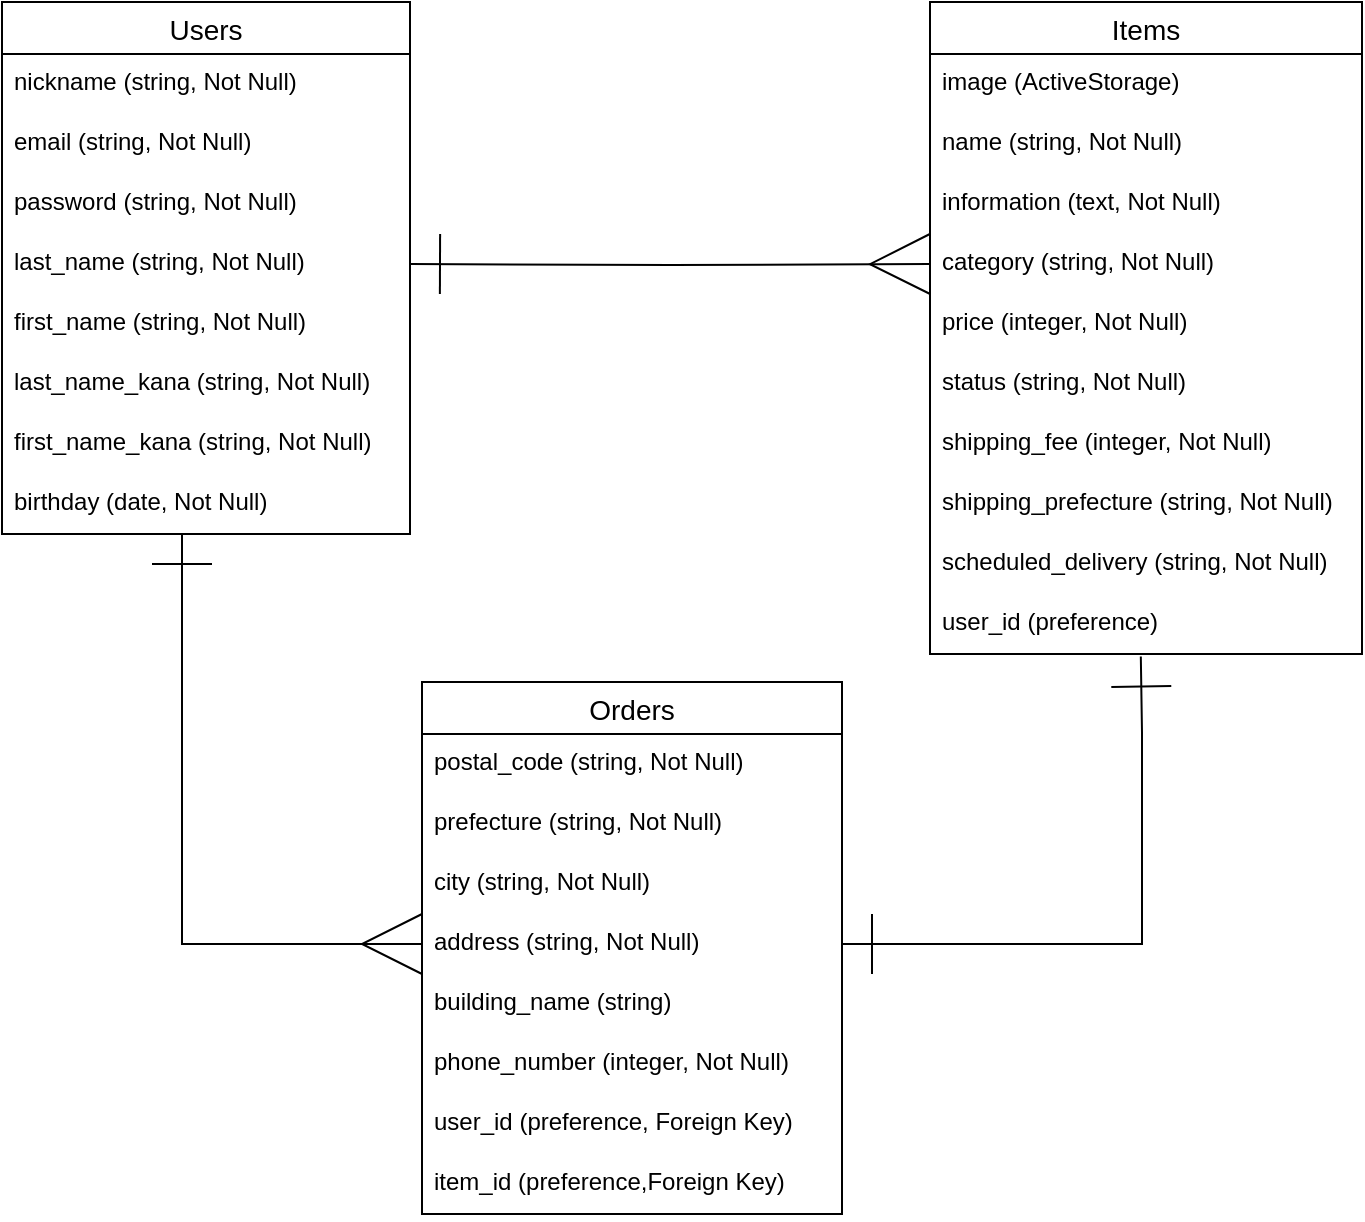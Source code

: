 <mxfile>
    <diagram id="24bYVX5DsXOVWUkAcGyo" name="ページ1">
        <mxGraphModel dx="728" dy="627" grid="1" gridSize="10" guides="1" tooltips="1" connect="1" arrows="1" fold="1" page="1" pageScale="1" pageWidth="827" pageHeight="1169" math="0" shadow="0">
            <root>
                <mxCell id="0"/>
                <mxCell id="1" parent="0"/>
                <mxCell id="6" value="Items" style="swimlane;fontStyle=0;childLayout=stackLayout;horizontal=1;startSize=26;horizontalStack=0;resizeParent=1;resizeParentMax=0;resizeLast=0;collapsible=1;marginBottom=0;align=center;fontSize=14;" parent="1" vertex="1">
                    <mxGeometry x="554" y="205" width="216" height="326" as="geometry"/>
                </mxCell>
                <mxCell id="40" value="image (ActiveStorage)" style="text;strokeColor=none;fillColor=none;spacingLeft=4;spacingRight=4;overflow=hidden;rotatable=0;points=[[0,0.5],[1,0.5]];portConstraint=eastwest;fontSize=12;" parent="6" vertex="1">
                    <mxGeometry y="26" width="216" height="30" as="geometry"/>
                </mxCell>
                <mxCell id="7" value="name (string, Not Null)" style="text;strokeColor=none;fillColor=none;spacingLeft=4;spacingRight=4;overflow=hidden;rotatable=0;points=[[0,0.5],[1,0.5]];portConstraint=eastwest;fontSize=12;" parent="6" vertex="1">
                    <mxGeometry y="56" width="216" height="30" as="geometry"/>
                </mxCell>
                <mxCell id="33" value="information (text, Not Null)" style="text;strokeColor=none;fillColor=none;spacingLeft=4;spacingRight=4;overflow=hidden;rotatable=0;points=[[0,0.5],[1,0.5]];portConstraint=eastwest;fontSize=12;" parent="6" vertex="1">
                    <mxGeometry y="86" width="216" height="30" as="geometry"/>
                </mxCell>
                <mxCell id="8" value="category (string, Not Null)" style="text;strokeColor=none;fillColor=none;spacingLeft=4;spacingRight=4;overflow=hidden;rotatable=0;points=[[0,0.5],[1,0.5]];portConstraint=eastwest;fontSize=12;" parent="6" vertex="1">
                    <mxGeometry y="116" width="216" height="30" as="geometry"/>
                </mxCell>
                <mxCell id="31" value="price (integer, Not Null)" style="text;strokeColor=none;fillColor=none;spacingLeft=4;spacingRight=4;overflow=hidden;rotatable=0;points=[[0,0.5],[1,0.5]];portConstraint=eastwest;fontSize=12;" parent="6" vertex="1">
                    <mxGeometry y="146" width="216" height="30" as="geometry"/>
                </mxCell>
                <mxCell id="34" value="status (string, Not Null)" style="text;strokeColor=none;fillColor=none;spacingLeft=4;spacingRight=4;overflow=hidden;rotatable=0;points=[[0,0.5],[1,0.5]];portConstraint=eastwest;fontSize=12;" parent="6" vertex="1">
                    <mxGeometry y="176" width="216" height="30" as="geometry"/>
                </mxCell>
                <mxCell id="35" value="shipping_fee (integer, Not Null)" style="text;strokeColor=none;fillColor=none;spacingLeft=4;spacingRight=4;overflow=hidden;rotatable=0;points=[[0,0.5],[1,0.5]];portConstraint=eastwest;fontSize=12;" parent="6" vertex="1">
                    <mxGeometry y="206" width="216" height="30" as="geometry"/>
                </mxCell>
                <mxCell id="36" value="shipping_prefecture (string, Not Null)" style="text;strokeColor=none;fillColor=none;spacingLeft=4;spacingRight=4;overflow=hidden;rotatable=0;points=[[0,0.5],[1,0.5]];portConstraint=eastwest;fontSize=12;" parent="6" vertex="1">
                    <mxGeometry y="236" width="216" height="30" as="geometry"/>
                </mxCell>
                <mxCell id="37" value="scheduled_delivery (string, Not Null)" style="text;strokeColor=none;fillColor=none;spacingLeft=4;spacingRight=4;overflow=hidden;rotatable=0;points=[[0,0.5],[1,0.5]];portConstraint=eastwest;fontSize=12;" parent="6" vertex="1">
                    <mxGeometry y="266" width="216" height="30" as="geometry"/>
                </mxCell>
                <mxCell id="38" value="user_id (preference)" style="text;strokeColor=none;fillColor=none;spacingLeft=4;spacingRight=4;overflow=hidden;rotatable=0;points=[[0,0.5],[1,0.5]];portConstraint=eastwest;fontSize=12;" parent="6" vertex="1">
                    <mxGeometry y="296" width="216" height="30" as="geometry"/>
                </mxCell>
                <mxCell id="53" style="edgeStyle=orthogonalEdgeStyle;rounded=0;orthogonalLoop=1;jettySize=auto;html=1;exitX=1;exitY=0.5;exitDx=0;exitDy=0;startArrow=ERone;startFill=0;endArrow=ERone;endFill=0;startSize=28;endSize=28;sourcePerimeterSpacing=0;targetPerimeterSpacing=0;entryX=0.488;entryY=1.043;entryDx=0;entryDy=0;entryPerimeter=0;" parent="1" source="48" target="38" edge="1">
                    <mxGeometry relative="1" as="geometry">
                        <mxPoint x="660" y="540" as="targetPoint"/>
                        <Array as="points">
                            <mxPoint x="660" y="676"/>
                            <mxPoint x="660" y="570"/>
                            <mxPoint x="659" y="570"/>
                        </Array>
                    </mxGeometry>
                </mxCell>
                <mxCell id="10" value="Orders" style="swimlane;fontStyle=0;childLayout=stackLayout;horizontal=1;startSize=26;horizontalStack=0;resizeParent=1;resizeParentMax=0;resizeLast=0;collapsible=1;marginBottom=0;align=center;fontSize=14;" parent="1" vertex="1">
                    <mxGeometry x="300" y="545" width="210" height="266" as="geometry"/>
                </mxCell>
                <mxCell id="22" value="postal_code (string, Not Null)" style="text;strokeColor=none;fillColor=none;spacingLeft=4;spacingRight=4;overflow=hidden;rotatable=0;points=[[0,0.5],[1,0.5]];portConstraint=eastwest;fontSize=12;" parent="10" vertex="1">
                    <mxGeometry y="26" width="210" height="30" as="geometry"/>
                </mxCell>
                <mxCell id="43" value="prefecture (string, Not Null)" style="text;strokeColor=none;fillColor=none;spacingLeft=4;spacingRight=4;overflow=hidden;rotatable=0;points=[[0,0.5],[1,0.5]];portConstraint=eastwest;fontSize=12;" parent="10" vertex="1">
                    <mxGeometry y="56" width="210" height="30" as="geometry"/>
                </mxCell>
                <mxCell id="44" value="city (string, Not Null)" style="text;strokeColor=none;fillColor=none;spacingLeft=4;spacingRight=4;overflow=hidden;rotatable=0;points=[[0,0.5],[1,0.5]];portConstraint=eastwest;fontSize=12;" parent="10" vertex="1">
                    <mxGeometry y="86" width="210" height="30" as="geometry"/>
                </mxCell>
                <mxCell id="48" value="address (string, Not Null)" style="text;strokeColor=none;fillColor=none;spacingLeft=4;spacingRight=4;overflow=hidden;rotatable=0;points=[[0,0.5],[1,0.5]];portConstraint=eastwest;fontSize=12;" parent="10" vertex="1">
                    <mxGeometry y="116" width="210" height="30" as="geometry"/>
                </mxCell>
                <mxCell id="45" value="building_name (string)" style="text;strokeColor=none;fillColor=none;spacingLeft=4;spacingRight=4;overflow=hidden;rotatable=0;points=[[0,0.5],[1,0.5]];portConstraint=eastwest;fontSize=12;" parent="10" vertex="1">
                    <mxGeometry y="146" width="210" height="30" as="geometry"/>
                </mxCell>
                <mxCell id="46" value="phone_number (integer, Not Null)" style="text;strokeColor=none;fillColor=none;spacingLeft=4;spacingRight=4;overflow=hidden;rotatable=0;points=[[0,0.5],[1,0.5]];portConstraint=eastwest;fontSize=12;" parent="10" vertex="1">
                    <mxGeometry y="176" width="210" height="30" as="geometry"/>
                </mxCell>
                <mxCell id="47" value="user_id (preference, Foreign Key)" style="text;strokeColor=none;fillColor=none;spacingLeft=4;spacingRight=4;overflow=hidden;rotatable=0;points=[[0,0.5],[1,0.5]];portConstraint=eastwest;fontSize=12;" parent="10" vertex="1">
                    <mxGeometry y="206" width="210" height="30" as="geometry"/>
                </mxCell>
                <mxCell id="13" value="item_id (preference,Foreign Key)" style="text;strokeColor=none;fillColor=none;spacingLeft=4;spacingRight=4;overflow=hidden;rotatable=0;points=[[0,0.5],[1,0.5]];portConstraint=eastwest;fontSize=12;" parent="10" vertex="1">
                    <mxGeometry y="236" width="210" height="30" as="geometry"/>
                </mxCell>
                <mxCell id="23" value="Users" style="swimlane;fontStyle=0;childLayout=stackLayout;horizontal=1;startSize=26;horizontalStack=0;resizeParent=1;resizeParentMax=0;resizeLast=0;collapsible=1;marginBottom=0;align=center;fontSize=14;" parent="1" vertex="1">
                    <mxGeometry x="90" y="205" width="204" height="266" as="geometry"/>
                </mxCell>
                <mxCell id="24" value="nickname (string, Not Null) " style="text;strokeColor=none;fillColor=none;spacingLeft=4;spacingRight=4;overflow=hidden;rotatable=0;points=[[0,0.5],[1,0.5]];portConstraint=eastwest;fontSize=12;" parent="23" vertex="1">
                    <mxGeometry y="26" width="204" height="30" as="geometry"/>
                </mxCell>
                <mxCell id="25" value="email (string, Not Null)" style="text;strokeColor=none;fillColor=none;spacingLeft=4;spacingRight=4;overflow=hidden;rotatable=0;points=[[0,0.5],[1,0.5]];portConstraint=eastwest;fontSize=12;" parent="23" vertex="1">
                    <mxGeometry y="56" width="204" height="30" as="geometry"/>
                </mxCell>
                <mxCell id="27" value="password (string, Not Null)" style="text;strokeColor=none;fillColor=none;spacingLeft=4;spacingRight=4;overflow=hidden;rotatable=0;points=[[0,0.5],[1,0.5]];portConstraint=eastwest;fontSize=12;" parent="23" vertex="1">
                    <mxGeometry y="86" width="204" height="30" as="geometry"/>
                </mxCell>
                <mxCell id="29" value="last_name (string, Not Null)" style="text;strokeColor=none;fillColor=none;spacingLeft=4;spacingRight=4;overflow=hidden;rotatable=0;points=[[0,0.5],[1,0.5]];portConstraint=eastwest;fontSize=12;" parent="23" vertex="1">
                    <mxGeometry y="116" width="204" height="30" as="geometry"/>
                </mxCell>
                <mxCell id="30" value="first_name (string, Not Null)" style="text;strokeColor=none;fillColor=none;spacingLeft=4;spacingRight=4;overflow=hidden;rotatable=0;points=[[0,0.5],[1,0.5]];portConstraint=eastwest;fontSize=12;" parent="23" vertex="1">
                    <mxGeometry y="146" width="204" height="30" as="geometry"/>
                </mxCell>
                <mxCell id="41" value="last_name_kana (string, Not Null)" style="text;strokeColor=none;fillColor=none;spacingLeft=4;spacingRight=4;overflow=hidden;rotatable=0;points=[[0,0.5],[1,0.5]];portConstraint=eastwest;fontSize=12;" parent="23" vertex="1">
                    <mxGeometry y="176" width="204" height="30" as="geometry"/>
                </mxCell>
                <mxCell id="42" value="first_name_kana (string, Not Null)" style="text;strokeColor=none;fillColor=none;spacingLeft=4;spacingRight=4;overflow=hidden;rotatable=0;points=[[0,0.5],[1,0.5]];portConstraint=eastwest;fontSize=12;" parent="23" vertex="1">
                    <mxGeometry y="206" width="204" height="30" as="geometry"/>
                </mxCell>
                <mxCell id="26" value="birthday (date, Not Null)" style="text;strokeColor=none;fillColor=none;spacingLeft=4;spacingRight=4;overflow=hidden;rotatable=0;points=[[0,0.5],[1,0.5]];portConstraint=eastwest;fontSize=12;" parent="23" vertex="1">
                    <mxGeometry y="236" width="204" height="30" as="geometry"/>
                </mxCell>
                <mxCell id="49" style="edgeStyle=orthogonalEdgeStyle;rounded=0;orthogonalLoop=1;jettySize=auto;html=1;exitX=1;exitY=0.5;exitDx=0;exitDy=0;entryX=0;entryY=0.5;entryDx=0;entryDy=0;endArrow=ERmany;endFill=0;targetPerimeterSpacing=0;endSize=28;startArrow=ERone;startFill=0;sourcePerimeterSpacing=0;startSize=28;" parent="1" target="8" edge="1">
                    <mxGeometry relative="1" as="geometry">
                        <mxPoint x="294" y="336" as="sourcePoint"/>
                    </mxGeometry>
                </mxCell>
                <mxCell id="52" style="edgeStyle=orthogonalEdgeStyle;rounded=0;orthogonalLoop=1;jettySize=auto;html=1;startArrow=ERone;startFill=0;endArrow=ERmany;endFill=0;startSize=28;endSize=28;sourcePerimeterSpacing=0;targetPerimeterSpacing=0;" parent="1" source="26" target="48" edge="1">
                    <mxGeometry relative="1" as="geometry">
                        <mxPoint x="130" y="530" as="sourcePoint"/>
                        <Array as="points">
                            <mxPoint x="180" y="676"/>
                        </Array>
                    </mxGeometry>
                </mxCell>
            </root>
        </mxGraphModel>
    </diagram>
</mxfile>